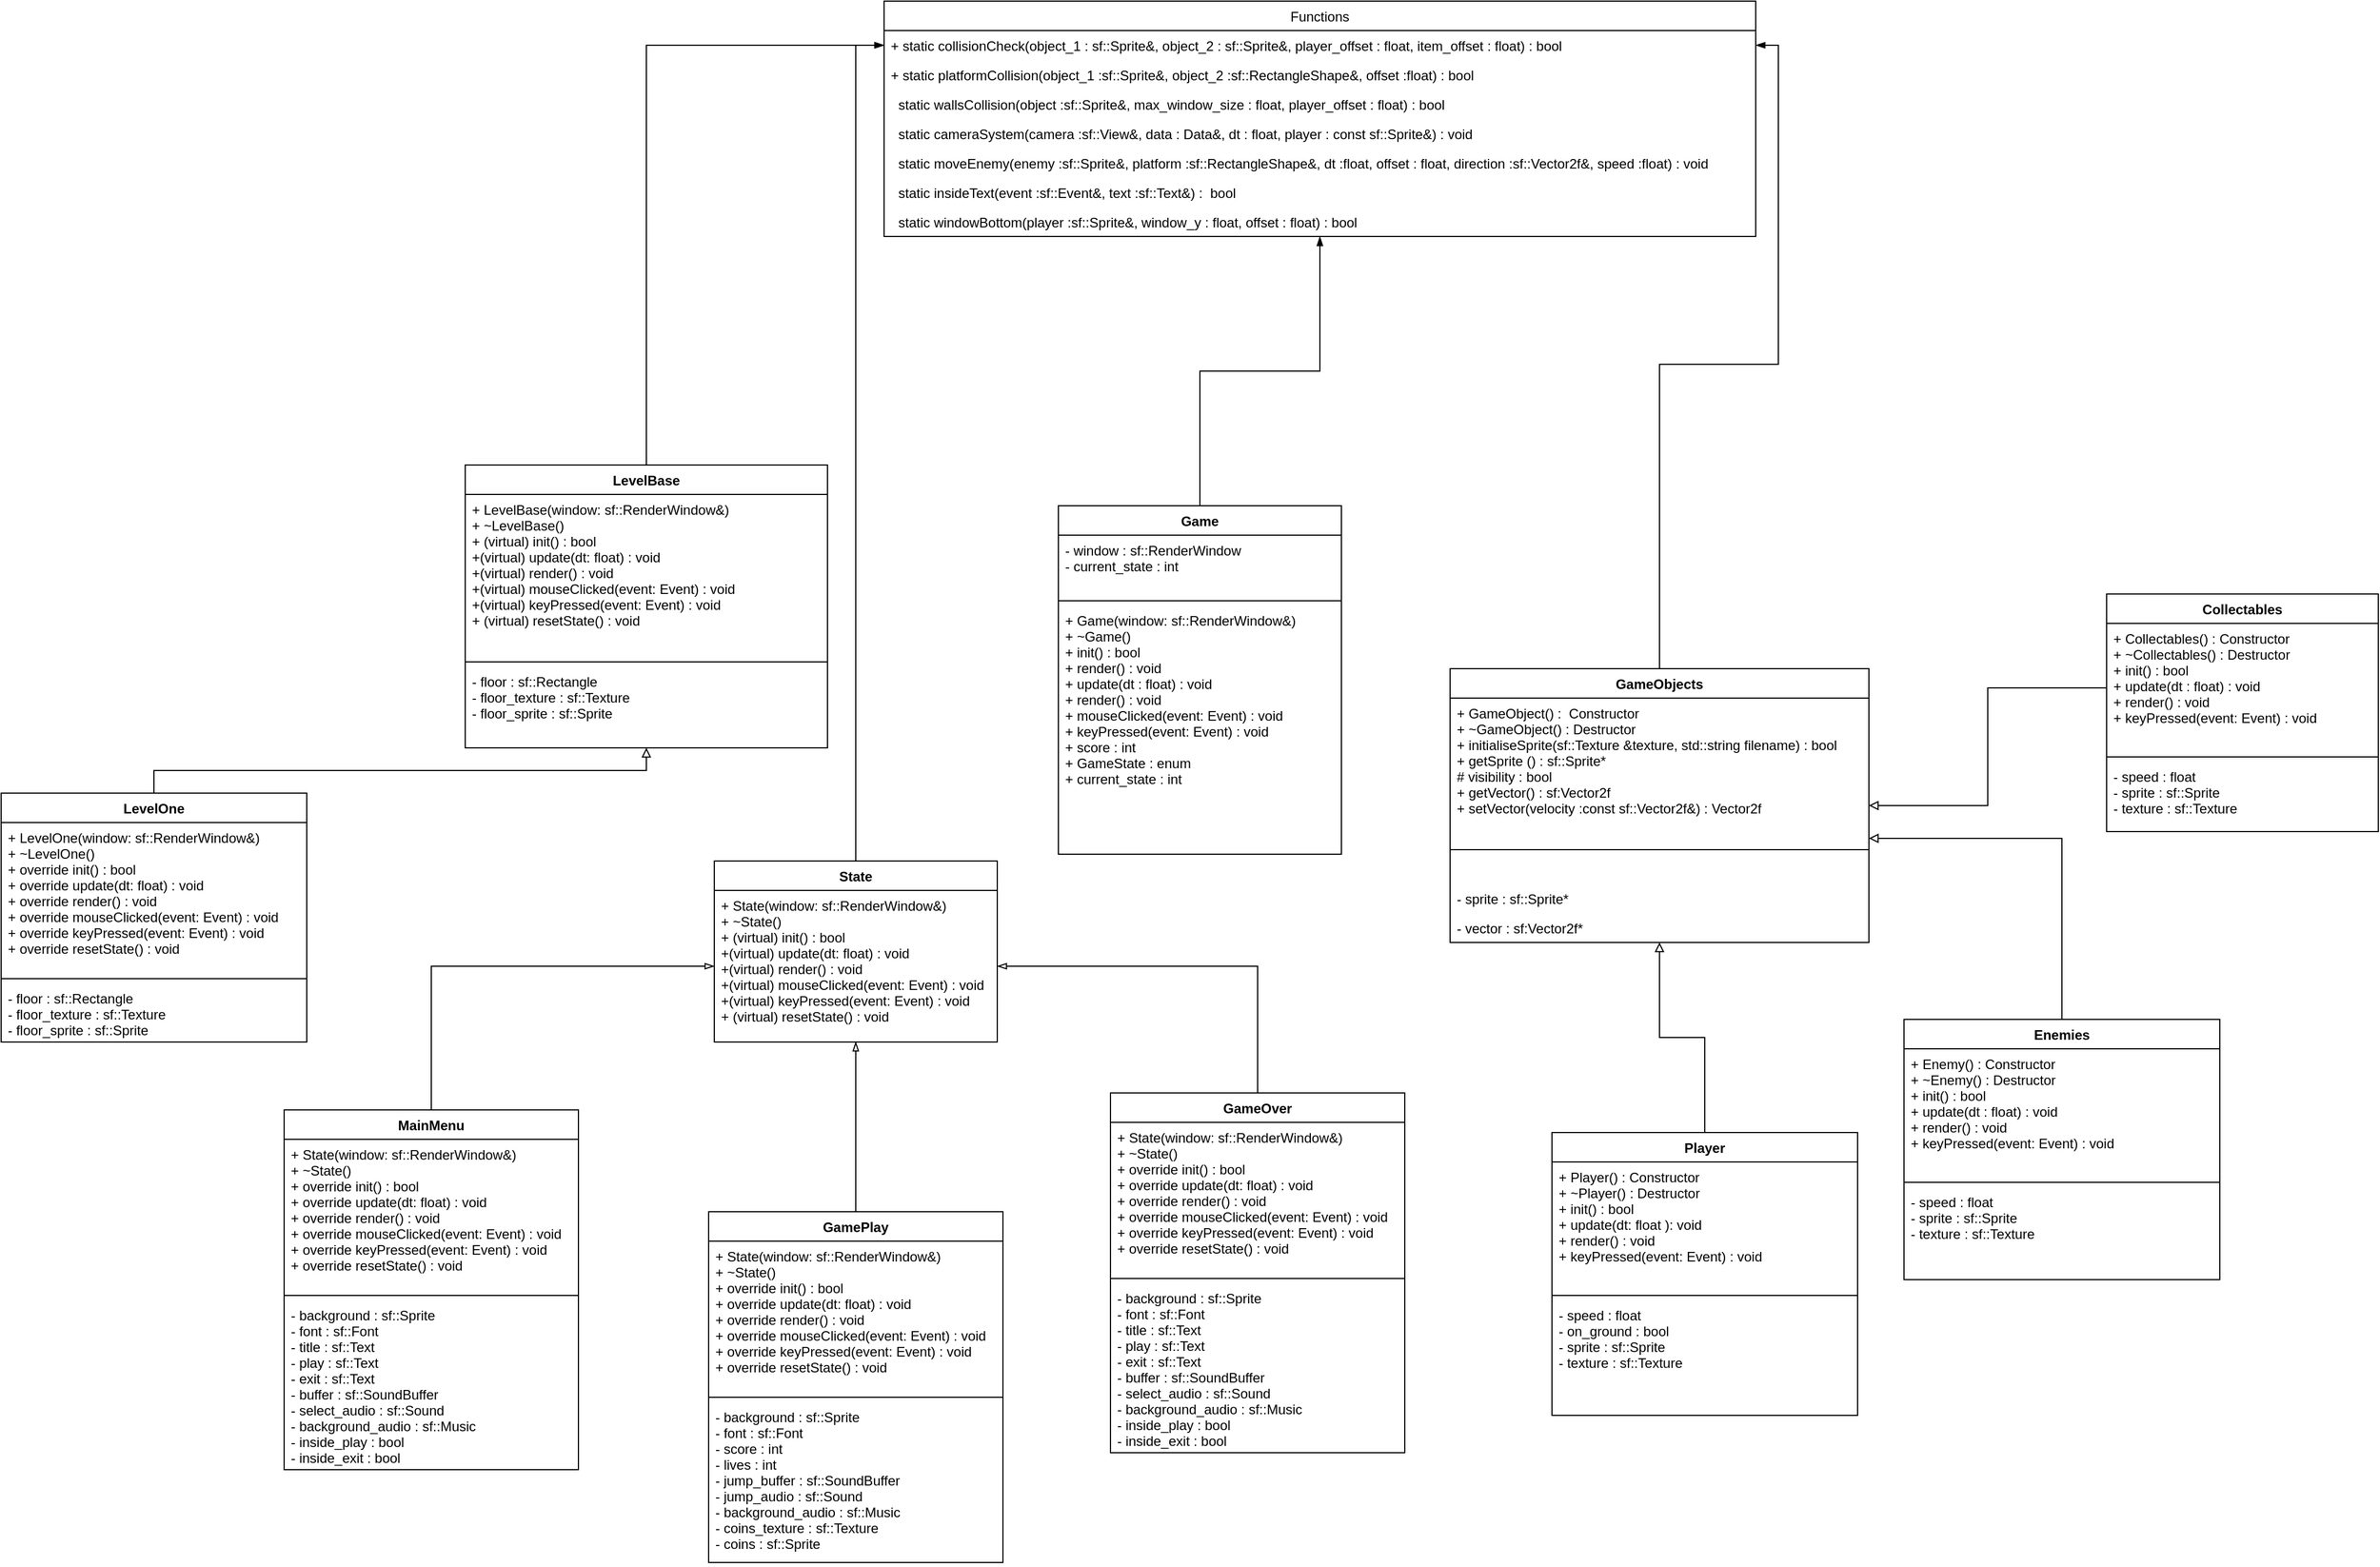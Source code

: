 <mxfile version="17.4.6" type="device"><diagram id="BpH7Z2vTF19XNf6JNBH-" name="Page-1"><mxGraphModel dx="3320" dy="2519" grid="1" gridSize="10" guides="1" tooltips="1" connect="1" arrows="1" fold="1" page="1" pageScale="1" pageWidth="827" pageHeight="1169" math="0" shadow="0"><root><mxCell id="0"/><mxCell id="1" parent="0"/><mxCell id="_kOr2wXQrf9Vp5pMqifP-18" style="edgeStyle=orthogonalEdgeStyle;rounded=0;orthogonalLoop=1;jettySize=auto;html=1;exitX=0.5;exitY=0;exitDx=0;exitDy=0;endArrow=blockThin;endFill=1;" parent="1" source="zsY6A-BznMbsQNPpSvCX-6" target="zsY6A-BznMbsQNPpSvCX-22" edge="1"><mxGeometry relative="1" as="geometry"/></mxCell><mxCell id="zsY6A-BznMbsQNPpSvCX-6" value="Game" style="swimlane;fontStyle=1;align=center;verticalAlign=top;childLayout=stackLayout;horizontal=1;startSize=26;horizontalStack=0;resizeParent=1;resizeParentMax=0;resizeLast=0;collapsible=1;marginBottom=0;" parent="1" vertex="1"><mxGeometry x="414" y="66" width="250" height="308" as="geometry"/></mxCell><mxCell id="zsY6A-BznMbsQNPpSvCX-7" value="- window : sf::RenderWindow&#10;- current_state : int&#10;" style="text;strokeColor=none;fillColor=none;align=left;verticalAlign=top;spacingLeft=4;spacingRight=4;overflow=hidden;rotatable=0;points=[[0,0.5],[1,0.5]];portConstraint=eastwest;" parent="zsY6A-BznMbsQNPpSvCX-6" vertex="1"><mxGeometry y="26" width="250" height="54" as="geometry"/></mxCell><mxCell id="zsY6A-BznMbsQNPpSvCX-8" value="" style="line;strokeWidth=1;fillColor=none;align=left;verticalAlign=middle;spacingTop=-1;spacingLeft=3;spacingRight=3;rotatable=0;labelPosition=right;points=[];portConstraint=eastwest;" parent="zsY6A-BznMbsQNPpSvCX-6" vertex="1"><mxGeometry y="80" width="250" height="8" as="geometry"/></mxCell><mxCell id="zsY6A-BznMbsQNPpSvCX-9" value="+ Game(window: sf::RenderWindow&amp;)&#10;+ ~Game()&#10;+ init() : bool&#10;+ render() : void&#10;+ update(dt : float) : void&#10;+ render() : void&#10;+ mouseClicked(event: Event) : void&#10;+ keyPressed(event: Event) : void&#10;+ score : int&#10;+ GameState : enum&#10;+ current_state : int" style="text;strokeColor=none;fillColor=none;align=left;verticalAlign=top;spacingLeft=4;spacingRight=4;overflow=hidden;rotatable=0;points=[[0,0.5],[1,0.5]];portConstraint=eastwest;" parent="zsY6A-BznMbsQNPpSvCX-6" vertex="1"><mxGeometry y="88" width="250" height="220" as="geometry"/></mxCell><mxCell id="_kOr2wXQrf9Vp5pMqifP-16" style="edgeStyle=orthogonalEdgeStyle;rounded=0;orthogonalLoop=1;jettySize=auto;html=1;exitX=0.5;exitY=0;exitDx=0;exitDy=0;endArrow=blockThin;endFill=1;" parent="1" source="zsY6A-BznMbsQNPpSvCX-10" target="zsY6A-BznMbsQNPpSvCX-23" edge="1"><mxGeometry relative="1" as="geometry"/></mxCell><mxCell id="zsY6A-BznMbsQNPpSvCX-10" value="GameObjects" style="swimlane;fontStyle=1;align=center;verticalAlign=top;childLayout=stackLayout;horizontal=1;startSize=26;horizontalStack=0;resizeParent=1;resizeParentMax=0;resizeLast=0;collapsible=1;marginBottom=0;" parent="1" vertex="1"><mxGeometry x="760" y="210" width="370" height="242" as="geometry"/></mxCell><mxCell id="zsY6A-BznMbsQNPpSvCX-11" value="+ GameObject() :  Constructor&#10;+ ~GameObject() : Destructor&#10;+ initialiseSprite(sf::Texture &amp;texture, std::string filename) : bool&#10;+ getSprite () : sf::Sprite*&#10;# visibility : bool&#10;+ getVector() : sf:Vector2f&#10;+ setVector(velocity :const sf::Vector2f&amp;) : Vector2f" style="text;strokeColor=none;fillColor=none;align=left;verticalAlign=top;spacingLeft=4;spacingRight=4;overflow=hidden;rotatable=0;points=[[0,0.5],[1,0.5]];portConstraint=eastwest;" parent="zsY6A-BznMbsQNPpSvCX-10" vertex="1"><mxGeometry y="26" width="370" height="104" as="geometry"/></mxCell><mxCell id="zsY6A-BznMbsQNPpSvCX-12" value="" style="line;strokeWidth=1;fillColor=none;align=left;verticalAlign=middle;spacingTop=-1;spacingLeft=3;spacingRight=3;rotatable=0;labelPosition=right;points=[];portConstraint=eastwest;" parent="zsY6A-BznMbsQNPpSvCX-10" vertex="1"><mxGeometry y="130" width="370" height="60" as="geometry"/></mxCell><mxCell id="zsY6A-BznMbsQNPpSvCX-13" value="- sprite : sf::Sprite*&#10;" style="text;strokeColor=none;fillColor=none;align=left;verticalAlign=top;spacingLeft=4;spacingRight=4;overflow=hidden;rotatable=0;points=[[0,0.5],[1,0.5]];portConstraint=eastwest;" parent="zsY6A-BznMbsQNPpSvCX-10" vertex="1"><mxGeometry y="190" width="370" height="26" as="geometry"/></mxCell><mxCell id="PemzLb_ORiZFTU1XM4QW-10" value="- vector : sf:Vector2f*" style="text;strokeColor=none;fillColor=none;align=left;verticalAlign=top;spacingLeft=4;spacingRight=4;overflow=hidden;rotatable=0;points=[[0,0.5],[1,0.5]];portConstraint=eastwest;" vertex="1" parent="zsY6A-BznMbsQNPpSvCX-10"><mxGeometry y="216" width="370" height="26" as="geometry"/></mxCell><mxCell id="_kOr2wXQrf9Vp5pMqifP-4" style="edgeStyle=orthogonalEdgeStyle;rounded=0;orthogonalLoop=1;jettySize=auto;html=1;exitX=0.5;exitY=0;exitDx=0;exitDy=0;endArrow=block;endFill=0;" parent="1" source="zsY6A-BznMbsQNPpSvCX-14" target="zsY6A-BznMbsQNPpSvCX-10" edge="1"><mxGeometry relative="1" as="geometry"/></mxCell><mxCell id="zsY6A-BznMbsQNPpSvCX-14" value="Player" style="swimlane;fontStyle=1;align=center;verticalAlign=top;childLayout=stackLayout;horizontal=1;startSize=26;horizontalStack=0;resizeParent=1;resizeParentMax=0;resizeLast=0;collapsible=1;marginBottom=0;" parent="1" vertex="1"><mxGeometry x="850" y="620" width="270" height="250" as="geometry"/></mxCell><mxCell id="zsY6A-BznMbsQNPpSvCX-15" value="+ Player() : Constructor&#10;+ ~Player() : Destructor&#10;+ init() : bool&#10;+ update(dt: float ): void&#10;+ render() : void&#10;+ keyPressed(event: Event) : void " style="text;strokeColor=none;fillColor=none;align=left;verticalAlign=top;spacingLeft=4;spacingRight=4;overflow=hidden;rotatable=0;points=[[0,0.5],[1,0.5]];portConstraint=eastwest;" parent="zsY6A-BznMbsQNPpSvCX-14" vertex="1"><mxGeometry y="26" width="270" height="114" as="geometry"/></mxCell><mxCell id="zsY6A-BznMbsQNPpSvCX-16" value="" style="line;strokeWidth=1;fillColor=none;align=left;verticalAlign=middle;spacingTop=-1;spacingLeft=3;spacingRight=3;rotatable=0;labelPosition=right;points=[];portConstraint=eastwest;" parent="zsY6A-BznMbsQNPpSvCX-14" vertex="1"><mxGeometry y="140" width="270" height="8" as="geometry"/></mxCell><mxCell id="zsY6A-BznMbsQNPpSvCX-17" value="- speed : float&#10;- on_ground : bool&#10;- sprite : sf::Sprite&#10;- texture : sf::Texture" style="text;strokeColor=none;fillColor=none;align=left;verticalAlign=top;spacingLeft=4;spacingRight=4;overflow=hidden;rotatable=0;points=[[0,0.5],[1,0.5]];portConstraint=eastwest;" parent="zsY6A-BznMbsQNPpSvCX-14" vertex="1"><mxGeometry y="148" width="270" height="102" as="geometry"/></mxCell><mxCell id="_kOr2wXQrf9Vp5pMqifP-5" style="edgeStyle=orthogonalEdgeStyle;rounded=0;orthogonalLoop=1;jettySize=auto;html=1;exitX=0.5;exitY=0;exitDx=0;exitDy=0;endArrow=block;endFill=0;" parent="1" source="zsY6A-BznMbsQNPpSvCX-18" target="zsY6A-BznMbsQNPpSvCX-10" edge="1"><mxGeometry relative="1" as="geometry"><Array as="points"><mxPoint x="1210" y="360"/><mxPoint x="950" y="360"/></Array></mxGeometry></mxCell><mxCell id="zsY6A-BznMbsQNPpSvCX-18" value="Enemies" style="swimlane;fontStyle=1;align=center;verticalAlign=top;childLayout=stackLayout;horizontal=1;startSize=26;horizontalStack=0;resizeParent=1;resizeParentMax=0;resizeLast=0;collapsible=1;marginBottom=0;" parent="1" vertex="1"><mxGeometry x="1161" y="520" width="279" height="230" as="geometry"/></mxCell><mxCell id="zsY6A-BznMbsQNPpSvCX-19" value="+ Enemy() : Constructor&#10;+ ~Enemy() : Destructor&#10;+ init() : bool&#10;+ update(dt : float) : void&#10;+ render() : void&#10;+ keyPressed(event: Event) : void" style="text;strokeColor=none;fillColor=none;align=left;verticalAlign=top;spacingLeft=4;spacingRight=4;overflow=hidden;rotatable=0;points=[[0,0.5],[1,0.5]];portConstraint=eastwest;" parent="zsY6A-BznMbsQNPpSvCX-18" vertex="1"><mxGeometry y="26" width="279" height="114" as="geometry"/></mxCell><mxCell id="zsY6A-BznMbsQNPpSvCX-20" value="" style="line;strokeWidth=1;fillColor=none;align=left;verticalAlign=middle;spacingTop=-1;spacingLeft=3;spacingRight=3;rotatable=0;labelPosition=right;points=[];portConstraint=eastwest;" parent="zsY6A-BznMbsQNPpSvCX-18" vertex="1"><mxGeometry y="140" width="279" height="8" as="geometry"/></mxCell><mxCell id="zsY6A-BznMbsQNPpSvCX-21" value="- speed : float&#10;- sprite : sf::Sprite&#10;- texture : sf::Texture" style="text;strokeColor=none;fillColor=none;align=left;verticalAlign=top;spacingLeft=4;spacingRight=4;overflow=hidden;rotatable=0;points=[[0,0.5],[1,0.5]];portConstraint=eastwest;" parent="zsY6A-BznMbsQNPpSvCX-18" vertex="1"><mxGeometry y="148" width="279" height="82" as="geometry"/></mxCell><mxCell id="zsY6A-BznMbsQNPpSvCX-22" value="Functions" style="swimlane;fontStyle=0;childLayout=stackLayout;horizontal=1;startSize=26;fillColor=none;horizontalStack=0;resizeParent=1;resizeParentMax=0;resizeLast=0;collapsible=1;marginBottom=0;" parent="1" vertex="1"><mxGeometry x="260" y="-380" width="770" height="208" as="geometry"/></mxCell><mxCell id="zsY6A-BznMbsQNPpSvCX-23" value="+ static collisionCheck(object_1 : sf::Sprite&amp;, object_2 : sf::Sprite&amp;, player_offset : float, item_offset : float) : bool" style="text;strokeColor=none;fillColor=none;align=left;verticalAlign=top;spacingLeft=4;spacingRight=4;overflow=hidden;rotatable=0;points=[[0,0.5],[1,0.5]];portConstraint=eastwest;" parent="zsY6A-BznMbsQNPpSvCX-22" vertex="1"><mxGeometry y="26" width="770" height="26" as="geometry"/></mxCell><mxCell id="zsY6A-BznMbsQNPpSvCX-24" value="+ static platformCollision(object_1 :sf::Sprite&amp;, object_2 :sf::RectangleShape&amp;, offset :float) : bool" style="text;strokeColor=none;fillColor=none;align=left;verticalAlign=top;spacingLeft=4;spacingRight=4;overflow=hidden;rotatable=0;points=[[0,0.5],[1,0.5]];portConstraint=eastwest;" parent="zsY6A-BznMbsQNPpSvCX-22" vertex="1"><mxGeometry y="52" width="770" height="26" as="geometry"/></mxCell><mxCell id="zsY6A-BznMbsQNPpSvCX-25" value="  static wallsCollision(object :sf::Sprite&amp;, max_window_size : float, player_offset : float) : bool" style="text;strokeColor=none;fillColor=none;align=left;verticalAlign=top;spacingLeft=4;spacingRight=4;overflow=hidden;rotatable=0;points=[[0,0.5],[1,0.5]];portConstraint=eastwest;" parent="zsY6A-BznMbsQNPpSvCX-22" vertex="1"><mxGeometry y="78" width="770" height="26" as="geometry"/></mxCell><mxCell id="PemzLb_ORiZFTU1XM4QW-1" value="  static cameraSystem(camera :sf::View&amp;, data : Data&amp;, dt : float, player : const sf::Sprite&amp;) : void" style="text;strokeColor=none;fillColor=none;align=left;verticalAlign=top;spacingLeft=4;spacingRight=4;overflow=hidden;rotatable=0;points=[[0,0.5],[1,0.5]];portConstraint=eastwest;" vertex="1" parent="zsY6A-BznMbsQNPpSvCX-22"><mxGeometry y="104" width="770" height="26" as="geometry"/></mxCell><mxCell id="PemzLb_ORiZFTU1XM4QW-2" value="  static moveEnemy(enemy :sf::Sprite&amp;, platform :sf::RectangleShape&amp;, dt :float, offset : float, direction :sf::Vector2f&amp;, speed :float) : void" style="text;strokeColor=none;fillColor=none;align=left;verticalAlign=top;spacingLeft=4;spacingRight=4;overflow=hidden;rotatable=0;points=[[0,0.5],[1,0.5]];portConstraint=eastwest;" vertex="1" parent="zsY6A-BznMbsQNPpSvCX-22"><mxGeometry y="130" width="770" height="26" as="geometry"/></mxCell><mxCell id="PemzLb_ORiZFTU1XM4QW-3" value="  static insideText(event :sf::Event&amp;, text :sf::Text&amp;) :  bool &#10;" style="text;strokeColor=none;fillColor=none;align=left;verticalAlign=top;spacingLeft=4;spacingRight=4;overflow=hidden;rotatable=0;points=[[0,0.5],[1,0.5]];portConstraint=eastwest;" vertex="1" parent="zsY6A-BznMbsQNPpSvCX-22"><mxGeometry y="156" width="770" height="26" as="geometry"/></mxCell><mxCell id="PemzLb_ORiZFTU1XM4QW-4" value="  static windowBottom(player :sf::Sprite&amp;, window_y : float, offset : float) : bool&#10;" style="text;strokeColor=none;fillColor=none;align=left;verticalAlign=top;spacingLeft=4;spacingRight=4;overflow=hidden;rotatable=0;points=[[0,0.5],[1,0.5]];portConstraint=eastwest;" vertex="1" parent="zsY6A-BznMbsQNPpSvCX-22"><mxGeometry y="182" width="770" height="26" as="geometry"/></mxCell><mxCell id="y31q5-tkFqXx6CVjADvd-1" style="edgeStyle=orthogonalEdgeStyle;rounded=0;orthogonalLoop=1;jettySize=auto;html=1;exitX=0.5;exitY=0;exitDx=0;exitDy=0;endArrow=blockThin;endFill=0;" parent="1" source="zsY6A-BznMbsQNPpSvCX-26" target="zsY6A-BznMbsQNPpSvCX-44" edge="1"><mxGeometry relative="1" as="geometry"/></mxCell><mxCell id="zsY6A-BznMbsQNPpSvCX-26" value="MainMenu" style="swimlane;fontStyle=1;align=center;verticalAlign=top;childLayout=stackLayout;horizontal=1;startSize=26;horizontalStack=0;resizeParent=1;resizeParentMax=0;resizeLast=0;collapsible=1;marginBottom=0;" parent="1" vertex="1"><mxGeometry x="-270" y="600" width="260" height="318" as="geometry"/></mxCell><mxCell id="zsY6A-BznMbsQNPpSvCX-27" value="+ State(window: sf::RenderWindow&amp;)&#10;+ ~State()&#10;+ override init() : bool&#10;+ override update(dt: float) : void&#10;+ override render() : void&#10;+ override mouseClicked(event: Event) : void&#10;+ override keyPressed(event: Event) : void&#10;+ override resetState() : void" style="text;strokeColor=none;fillColor=none;align=left;verticalAlign=top;spacingLeft=4;spacingRight=4;overflow=hidden;rotatable=0;points=[[0,0.5],[1,0.5]];portConstraint=eastwest;" parent="zsY6A-BznMbsQNPpSvCX-26" vertex="1"><mxGeometry y="26" width="260" height="134" as="geometry"/></mxCell><mxCell id="zsY6A-BznMbsQNPpSvCX-28" value="" style="line;strokeWidth=1;fillColor=none;align=left;verticalAlign=middle;spacingTop=-1;spacingLeft=3;spacingRight=3;rotatable=0;labelPosition=right;points=[];portConstraint=eastwest;" parent="zsY6A-BznMbsQNPpSvCX-26" vertex="1"><mxGeometry y="160" width="260" height="8" as="geometry"/></mxCell><mxCell id="zsY6A-BznMbsQNPpSvCX-29" value="- background : sf::Sprite&#10;- font : sf::Font&#10;- title : sf::Text&#10;- play : sf::Text&#10;- exit : sf::Text&#10;- buffer : sf::SoundBuffer&#10;- select_audio : sf::Sound&#10;- background_audio : sf::Music&#10;- inside_play : bool&#10;- inside_exit : bool&#10;" style="text;strokeColor=none;fillColor=none;align=left;verticalAlign=top;spacingLeft=4;spacingRight=4;overflow=hidden;rotatable=0;points=[[0,0.5],[1,0.5]];portConstraint=eastwest;" parent="zsY6A-BznMbsQNPpSvCX-26" vertex="1"><mxGeometry y="168" width="260" height="150" as="geometry"/></mxCell><mxCell id="_kOr2wXQrf9Vp5pMqifP-2" style="edgeStyle=orthogonalEdgeStyle;rounded=0;orthogonalLoop=1;jettySize=auto;html=1;exitX=0.5;exitY=0;exitDx=0;exitDy=0;endArrow=block;endFill=0;" parent="1" source="zsY6A-BznMbsQNPpSvCX-30" target="zsY6A-BznMbsQNPpSvCX-36" edge="1"><mxGeometry relative="1" as="geometry"/></mxCell><mxCell id="zsY6A-BznMbsQNPpSvCX-30" value="LevelOne" style="swimlane;fontStyle=1;align=center;verticalAlign=top;childLayout=stackLayout;horizontal=1;startSize=26;horizontalStack=0;resizeParent=1;resizeParentMax=0;resizeLast=0;collapsible=1;marginBottom=0;" parent="1" vertex="1"><mxGeometry x="-520" y="320" width="270" height="220" as="geometry"/></mxCell><mxCell id="zsY6A-BznMbsQNPpSvCX-31" value="+ LevelOne(window: sf::RenderWindow&amp;)&#10;+ ~LevelOne()&#10;+ override init() : bool&#10;+ override update(dt: float) : void&#10;+ override render() : void&#10;+ override mouseClicked(event: Event) : void&#10;+ override keyPressed(event: Event) : void&#10;+ override resetState() : void" style="text;strokeColor=none;fillColor=none;align=left;verticalAlign=top;spacingLeft=4;spacingRight=4;overflow=hidden;rotatable=0;points=[[0,0.5],[1,0.5]];portConstraint=eastwest;" parent="zsY6A-BznMbsQNPpSvCX-30" vertex="1"><mxGeometry y="26" width="270" height="134" as="geometry"/></mxCell><mxCell id="zsY6A-BznMbsQNPpSvCX-32" value="" style="line;strokeWidth=1;fillColor=none;align=left;verticalAlign=middle;spacingTop=-1;spacingLeft=3;spacingRight=3;rotatable=0;labelPosition=right;points=[];portConstraint=eastwest;" parent="zsY6A-BznMbsQNPpSvCX-30" vertex="1"><mxGeometry y="160" width="270" height="8" as="geometry"/></mxCell><mxCell id="zsY6A-BznMbsQNPpSvCX-33" value="- floor : sf::Rectangle&#10;- floor_texture : sf::Texture&#10;- floor_sprite : sf::Sprite" style="text;strokeColor=none;fillColor=none;align=left;verticalAlign=top;spacingLeft=4;spacingRight=4;overflow=hidden;rotatable=0;points=[[0,0.5],[1,0.5]];portConstraint=eastwest;" parent="zsY6A-BznMbsQNPpSvCX-30" vertex="1"><mxGeometry y="168" width="270" height="52" as="geometry"/></mxCell><mxCell id="_kOr2wXQrf9Vp5pMqifP-19" style="edgeStyle=orthogonalEdgeStyle;rounded=0;orthogonalLoop=1;jettySize=auto;html=1;exitX=0.5;exitY=0;exitDx=0;exitDy=0;entryX=0;entryY=0.5;entryDx=0;entryDy=0;endArrow=blockThin;endFill=1;" parent="1" source="zsY6A-BznMbsQNPpSvCX-36" target="zsY6A-BznMbsQNPpSvCX-23" edge="1"><mxGeometry relative="1" as="geometry"/></mxCell><mxCell id="zsY6A-BznMbsQNPpSvCX-36" value="LevelBase" style="swimlane;fontStyle=1;align=center;verticalAlign=top;childLayout=stackLayout;horizontal=1;startSize=26;horizontalStack=0;resizeParent=1;resizeParentMax=0;resizeLast=0;collapsible=1;marginBottom=0;" parent="1" vertex="1"><mxGeometry x="-110" y="30" width="320" height="250" as="geometry"/></mxCell><mxCell id="zsY6A-BznMbsQNPpSvCX-37" value="+ LevelBase(window: sf::RenderWindow&amp;)&#10;+ ~LevelBase()&#10;+ (virtual) init() : bool&#10;+(virtual) update(dt: float) : void&#10;+(virtual) render() : void&#10;+(virtual) mouseClicked(event: Event) : void&#10;+(virtual) keyPressed(event: Event) : void&#10;+ (virtual) resetState() : void" style="text;strokeColor=none;fillColor=none;align=left;verticalAlign=top;spacingLeft=4;spacingRight=4;overflow=hidden;rotatable=0;points=[[0,0.5],[1,0.5]];portConstraint=eastwest;" parent="zsY6A-BznMbsQNPpSvCX-36" vertex="1"><mxGeometry y="26" width="320" height="144" as="geometry"/></mxCell><mxCell id="zsY6A-BznMbsQNPpSvCX-38" value="" style="line;strokeWidth=1;fillColor=none;align=left;verticalAlign=middle;spacingTop=-1;spacingLeft=3;spacingRight=3;rotatable=0;labelPosition=right;points=[];portConstraint=eastwest;" parent="zsY6A-BznMbsQNPpSvCX-36" vertex="1"><mxGeometry y="170" width="320" height="8" as="geometry"/></mxCell><mxCell id="zsY6A-BznMbsQNPpSvCX-39" value="- floor : sf::Rectangle&#10;- floor_texture : sf::Texture&#10;- floor_sprite : sf::Sprite" style="text;strokeColor=none;fillColor=none;align=left;verticalAlign=top;spacingLeft=4;spacingRight=4;overflow=hidden;rotatable=0;points=[[0,0.5],[1,0.5]];portConstraint=eastwest;" parent="zsY6A-BznMbsQNPpSvCX-36" vertex="1"><mxGeometry y="178" width="320" height="72" as="geometry"/></mxCell><mxCell id="_kOr2wXQrf9Vp5pMqifP-15" style="edgeStyle=orthogonalEdgeStyle;rounded=0;orthogonalLoop=1;jettySize=auto;html=1;exitX=0.5;exitY=0;exitDx=0;exitDy=0;entryX=0;entryY=0.5;entryDx=0;entryDy=0;endArrow=blockThin;endFill=1;" parent="1" source="zsY6A-BznMbsQNPpSvCX-43" target="zsY6A-BznMbsQNPpSvCX-23" edge="1"><mxGeometry relative="1" as="geometry"/></mxCell><mxCell id="zsY6A-BznMbsQNPpSvCX-43" value="State" style="swimlane;fontStyle=1;align=center;verticalAlign=top;childLayout=stackLayout;horizontal=1;startSize=26;horizontalStack=0;resizeParent=1;resizeParentMax=0;resizeLast=0;collapsible=1;marginBottom=0;" parent="1" vertex="1"><mxGeometry x="110" y="380" width="250" height="160" as="geometry"/></mxCell><mxCell id="zsY6A-BznMbsQNPpSvCX-44" value="+ State(window: sf::RenderWindow&amp;)&#10;+ ~State()&#10;+ (virtual) init() : bool&#10;+(virtual) update(dt: float) : void&#10;+(virtual) render() : void&#10;+(virtual) mouseClicked(event: Event) : void&#10;+(virtual) keyPressed(event: Event) : void&#10;+ (virtual) resetState() : void&#10;" style="text;strokeColor=none;fillColor=none;align=left;verticalAlign=top;spacingLeft=4;spacingRight=4;overflow=hidden;rotatable=0;points=[[0,0.5],[1,0.5]];portConstraint=eastwest;" parent="zsY6A-BznMbsQNPpSvCX-43" vertex="1"><mxGeometry y="26" width="250" height="134" as="geometry"/></mxCell><mxCell id="zsY6A-BznMbsQNPpSvCX-47" value="Collectables" style="swimlane;fontStyle=1;align=center;verticalAlign=top;childLayout=stackLayout;horizontal=1;startSize=26;horizontalStack=0;resizeParent=1;resizeParentMax=0;resizeLast=0;collapsible=1;marginBottom=0;" parent="1" vertex="1"><mxGeometry x="1340" y="144" width="240" height="210" as="geometry"/></mxCell><mxCell id="zsY6A-BznMbsQNPpSvCX-48" value="+ Collectables() : Constructor&#10;+ ~Collectables() : Destructor&#10;+ init() : bool&#10;+ update(dt : float) : void&#10;+ render() : void&#10;+ keyPressed(event: Event) : void" style="text;strokeColor=none;fillColor=none;align=left;verticalAlign=top;spacingLeft=4;spacingRight=4;overflow=hidden;rotatable=0;points=[[0,0.5],[1,0.5]];portConstraint=eastwest;" parent="zsY6A-BznMbsQNPpSvCX-47" vertex="1"><mxGeometry y="26" width="240" height="114" as="geometry"/></mxCell><mxCell id="zsY6A-BznMbsQNPpSvCX-49" value="" style="line;strokeWidth=1;fillColor=none;align=left;verticalAlign=middle;spacingTop=-1;spacingLeft=3;spacingRight=3;rotatable=0;labelPosition=right;points=[];portConstraint=eastwest;" parent="zsY6A-BznMbsQNPpSvCX-47" vertex="1"><mxGeometry y="140" width="240" height="8" as="geometry"/></mxCell><mxCell id="zsY6A-BznMbsQNPpSvCX-50" value="- speed : float&#10;- sprite : sf::Sprite&#10;- texture : sf::Texture" style="text;strokeColor=none;fillColor=none;align=left;verticalAlign=top;spacingLeft=4;spacingRight=4;overflow=hidden;rotatable=0;points=[[0,0.5],[1,0.5]];portConstraint=eastwest;" parent="zsY6A-BznMbsQNPpSvCX-47" vertex="1"><mxGeometry y="148" width="240" height="62" as="geometry"/></mxCell><mxCell id="_kOr2wXQrf9Vp5pMqifP-6" style="edgeStyle=orthogonalEdgeStyle;rounded=0;orthogonalLoop=1;jettySize=auto;html=1;exitX=0;exitY=0.5;exitDx=0;exitDy=0;endArrow=block;endFill=0;" parent="1" source="zsY6A-BznMbsQNPpSvCX-48" target="zsY6A-BznMbsQNPpSvCX-10" edge="1"><mxGeometry relative="1" as="geometry"/></mxCell><mxCell id="RPPrxWDz3wJXc-KGqsmG-1" style="edgeStyle=orthogonalEdgeStyle;rounded=0;orthogonalLoop=1;jettySize=auto;html=1;exitX=0.5;exitY=0;exitDx=0;exitDy=0;entryX=0.5;entryY=0.998;entryDx=0;entryDy=0;entryPerimeter=0;endArrow=blockThin;endFill=0;" parent="1" source="y31q5-tkFqXx6CVjADvd-2" target="zsY6A-BznMbsQNPpSvCX-44" edge="1"><mxGeometry relative="1" as="geometry"/></mxCell><mxCell id="y31q5-tkFqXx6CVjADvd-2" value="GamePlay" style="swimlane;fontStyle=1;align=center;verticalAlign=top;childLayout=stackLayout;horizontal=1;startSize=26;horizontalStack=0;resizeParent=1;resizeParentMax=0;resizeLast=0;collapsible=1;marginBottom=0;" parent="1" vertex="1"><mxGeometry x="105" y="690" width="260" height="310" as="geometry"/></mxCell><mxCell id="y31q5-tkFqXx6CVjADvd-3" value="+ State(window: sf::RenderWindow&amp;)&#10;+ ~State()&#10;+ override init() : bool&#10;+ override update(dt: float) : void&#10;+ override render() : void&#10;+ override mouseClicked(event: Event) : void&#10;+ override keyPressed(event: Event) : void&#10;+ override resetState() : void" style="text;strokeColor=none;fillColor=none;align=left;verticalAlign=top;spacingLeft=4;spacingRight=4;overflow=hidden;rotatable=0;points=[[0,0.5],[1,0.5]];portConstraint=eastwest;" parent="y31q5-tkFqXx6CVjADvd-2" vertex="1"><mxGeometry y="26" width="260" height="134" as="geometry"/></mxCell><mxCell id="y31q5-tkFqXx6CVjADvd-4" value="" style="line;strokeWidth=1;fillColor=none;align=left;verticalAlign=middle;spacingTop=-1;spacingLeft=3;spacingRight=3;rotatable=0;labelPosition=right;points=[];portConstraint=eastwest;" parent="y31q5-tkFqXx6CVjADvd-2" vertex="1"><mxGeometry y="160" width="260" height="8" as="geometry"/></mxCell><mxCell id="y31q5-tkFqXx6CVjADvd-5" value="- background : sf::Sprite&#10;- font : sf::Font&#10;- score : int&#10;- lives : int&#10;- jump_buffer : sf::SoundBuffer&#10;- jump_audio : sf::Sound&#10;- background_audio : sf::Music&#10;- coins_texture : sf::Texture&#10;- coins : sf::Sprite" style="text;strokeColor=none;fillColor=none;align=left;verticalAlign=top;spacingLeft=4;spacingRight=4;overflow=hidden;rotatable=0;points=[[0,0.5],[1,0.5]];portConstraint=eastwest;" parent="y31q5-tkFqXx6CVjADvd-2" vertex="1"><mxGeometry y="168" width="260" height="142" as="geometry"/></mxCell><mxCell id="RPPrxWDz3wJXc-KGqsmG-6" style="edgeStyle=orthogonalEdgeStyle;rounded=0;orthogonalLoop=1;jettySize=auto;html=1;exitX=0.5;exitY=0;exitDx=0;exitDy=0;entryX=1;entryY=0.5;entryDx=0;entryDy=0;endArrow=blockThin;endFill=0;" parent="1" source="RPPrxWDz3wJXc-KGqsmG-2" target="zsY6A-BznMbsQNPpSvCX-44" edge="1"><mxGeometry relative="1" as="geometry"/></mxCell><mxCell id="RPPrxWDz3wJXc-KGqsmG-2" value="GameOver" style="swimlane;fontStyle=1;align=center;verticalAlign=top;childLayout=stackLayout;horizontal=1;startSize=26;horizontalStack=0;resizeParent=1;resizeParentMax=0;resizeLast=0;collapsible=1;marginBottom=0;" parent="1" vertex="1"><mxGeometry x="460" y="585" width="260" height="318" as="geometry"/></mxCell><mxCell id="RPPrxWDz3wJXc-KGqsmG-3" value="+ State(window: sf::RenderWindow&amp;)&#10;+ ~State()&#10;+ override init() : bool&#10;+ override update(dt: float) : void&#10;+ override render() : void&#10;+ override mouseClicked(event: Event) : void&#10;+ override keyPressed(event: Event) : void&#10;+ override resetState() : void" style="text;strokeColor=none;fillColor=none;align=left;verticalAlign=top;spacingLeft=4;spacingRight=4;overflow=hidden;rotatable=0;points=[[0,0.5],[1,0.5]];portConstraint=eastwest;" parent="RPPrxWDz3wJXc-KGqsmG-2" vertex="1"><mxGeometry y="26" width="260" height="134" as="geometry"/></mxCell><mxCell id="RPPrxWDz3wJXc-KGqsmG-4" value="" style="line;strokeWidth=1;fillColor=none;align=left;verticalAlign=middle;spacingTop=-1;spacingLeft=3;spacingRight=3;rotatable=0;labelPosition=right;points=[];portConstraint=eastwest;" parent="RPPrxWDz3wJXc-KGqsmG-2" vertex="1"><mxGeometry y="160" width="260" height="8" as="geometry"/></mxCell><mxCell id="RPPrxWDz3wJXc-KGqsmG-5" value="- background : sf::Sprite&#10;- font : sf::Font&#10;- title : sf::Text&#10;- play : sf::Text&#10;- exit : sf::Text&#10;- buffer : sf::SoundBuffer&#10;- select_audio : sf::Sound&#10;- background_audio : sf::Music&#10;- inside_play : bool&#10;- inside_exit : bool&#10;&#10;" style="text;strokeColor=none;fillColor=none;align=left;verticalAlign=top;spacingLeft=4;spacingRight=4;overflow=hidden;rotatable=0;points=[[0,0.5],[1,0.5]];portConstraint=eastwest;" parent="RPPrxWDz3wJXc-KGqsmG-2" vertex="1"><mxGeometry y="168" width="260" height="150" as="geometry"/></mxCell></root></mxGraphModel></diagram></mxfile>